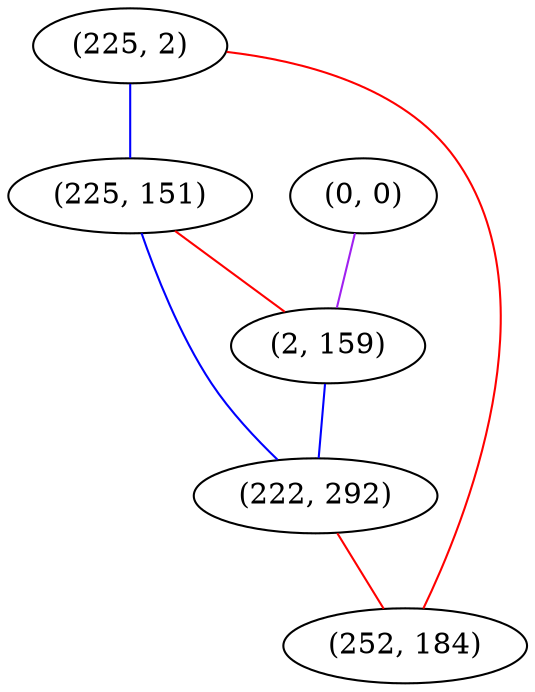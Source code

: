 graph "" {
"(225, 2)";
"(0, 0)";
"(225, 151)";
"(2, 159)";
"(222, 292)";
"(252, 184)";
"(225, 2)" -- "(225, 151)"  [color=blue, key=0, weight=3];
"(225, 2)" -- "(252, 184)"  [color=red, key=0, weight=1];
"(0, 0)" -- "(2, 159)"  [color=purple, key=0, weight=4];
"(225, 151)" -- "(2, 159)"  [color=red, key=0, weight=1];
"(225, 151)" -- "(222, 292)"  [color=blue, key=0, weight=3];
"(2, 159)" -- "(222, 292)"  [color=blue, key=0, weight=3];
"(222, 292)" -- "(252, 184)"  [color=red, key=0, weight=1];
}
